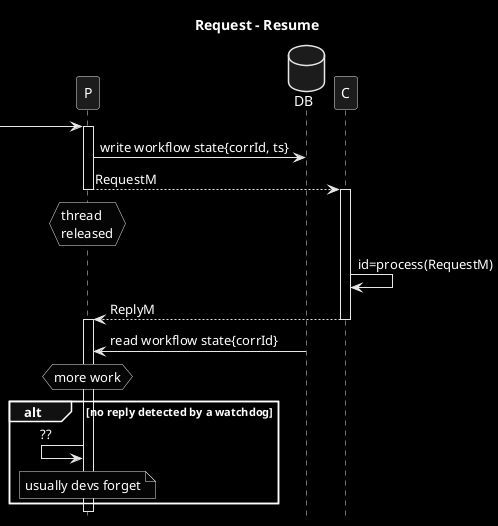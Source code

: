 @startuml
title Request - Resume
hide footbox
skinparam monochrome reverse
database DB order 9
participant C order 10

->P
activate P
P->DB: write workflow state{corrId, ts}
P-->C: RequestM
deactivate P
hnote over P: thread\nreleased
activate C
C->C: id=process(RequestM)
C-->P: ReplyM
deactivate C
activate P
P<-DB: read workflow state{corrId}
hnote over P: more work

alt no reply detected by a watchdog
P<-P: ??
note over P: usually devs forget
end
@enduml
? how to connect reply with request
? what instance of P receives the ReplyM
? "reply" or "event" from C